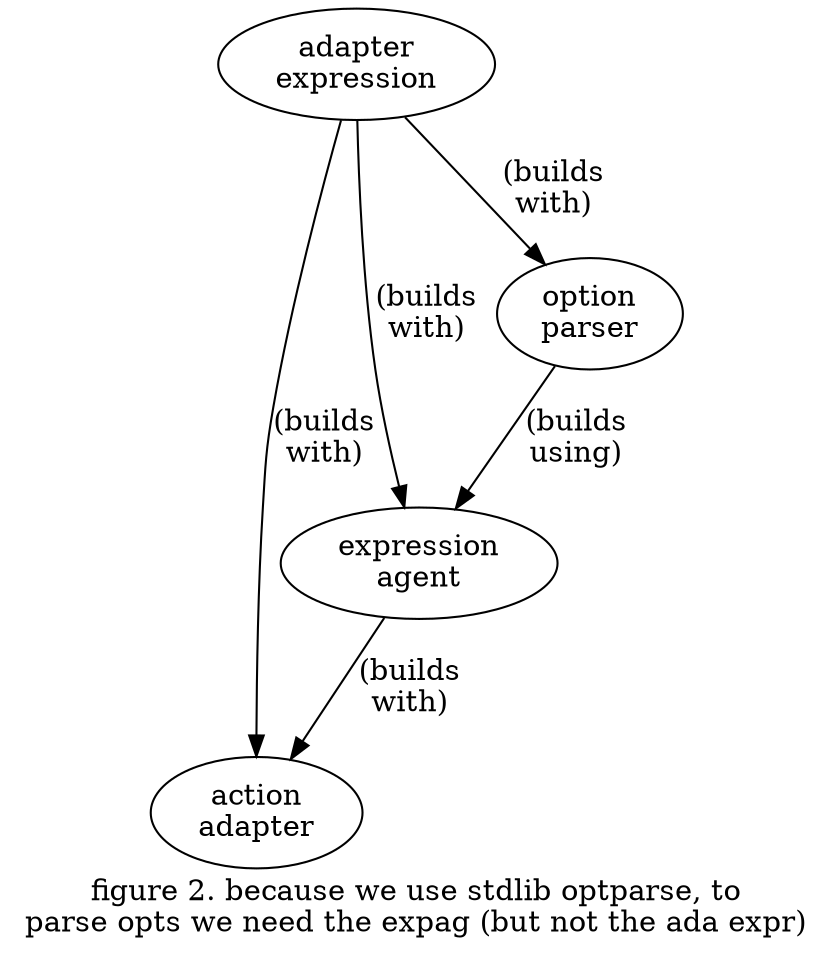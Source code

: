 digraph g {

  label="figure 2. because we use stdlib optparse, to
parse opts we need the expag (but not the ada expr)"

  ada_exp -> ada [label="(builds\nwith)"]
  ada_exp [label="adapter\nexpression"]
  ada [label="action\nadapter"]
  ada_exp -> expag [label="(builds\nwith)"]
  expag [label="expression\nagent"]
  ada_exp -> op [label="(builds\nwith)"]
  op [label="option\nparser"]

  op -> expag [label="(builds\nusing)"]

  expag -> ada [label="(builds\nwith)" ]

}
